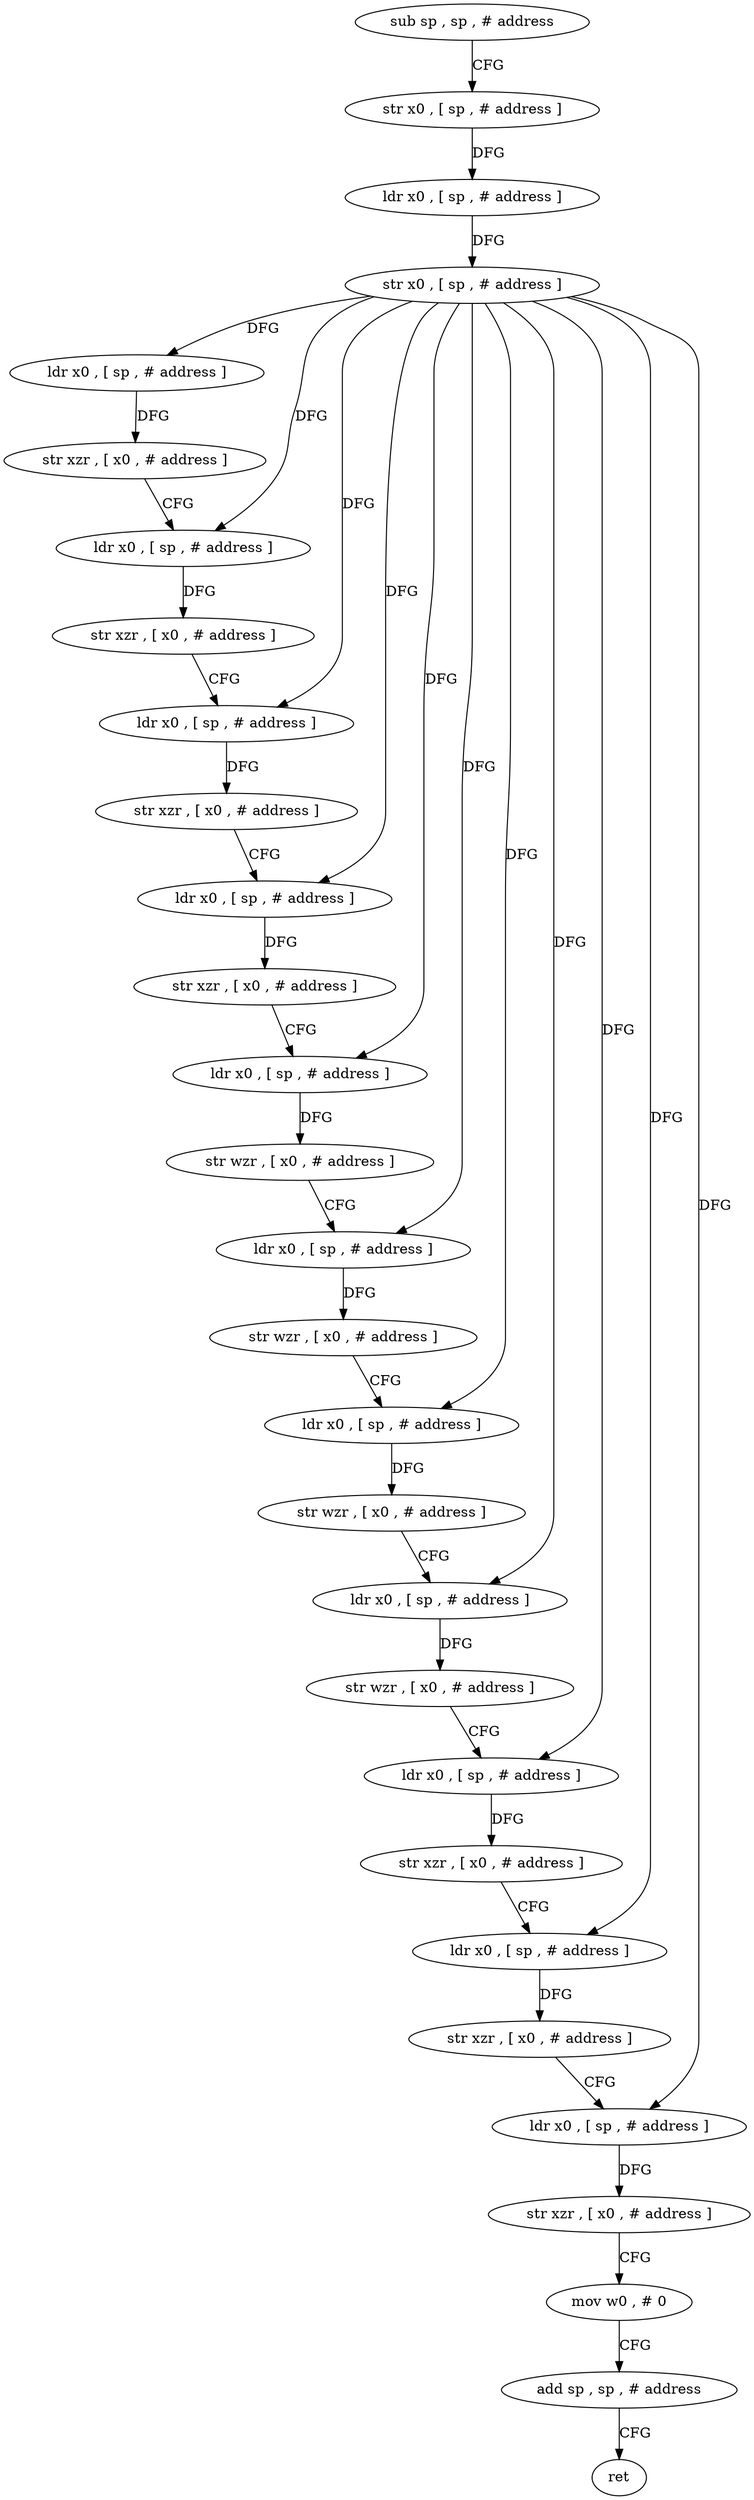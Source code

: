 digraph "func" {
"151848" [label = "sub sp , sp , # address" ]
"151852" [label = "str x0 , [ sp , # address ]" ]
"151856" [label = "ldr x0 , [ sp , # address ]" ]
"151860" [label = "str x0 , [ sp , # address ]" ]
"151864" [label = "ldr x0 , [ sp , # address ]" ]
"151868" [label = "str xzr , [ x0 , # address ]" ]
"151872" [label = "ldr x0 , [ sp , # address ]" ]
"151876" [label = "str xzr , [ x0 , # address ]" ]
"151880" [label = "ldr x0 , [ sp , # address ]" ]
"151884" [label = "str xzr , [ x0 , # address ]" ]
"151888" [label = "ldr x0 , [ sp , # address ]" ]
"151892" [label = "str xzr , [ x0 , # address ]" ]
"151896" [label = "ldr x0 , [ sp , # address ]" ]
"151900" [label = "str wzr , [ x0 , # address ]" ]
"151904" [label = "ldr x0 , [ sp , # address ]" ]
"151908" [label = "str wzr , [ x0 , # address ]" ]
"151912" [label = "ldr x0 , [ sp , # address ]" ]
"151916" [label = "str wzr , [ x0 , # address ]" ]
"151920" [label = "ldr x0 , [ sp , # address ]" ]
"151924" [label = "str wzr , [ x0 , # address ]" ]
"151928" [label = "ldr x0 , [ sp , # address ]" ]
"151932" [label = "str xzr , [ x0 , # address ]" ]
"151936" [label = "ldr x0 , [ sp , # address ]" ]
"151940" [label = "str xzr , [ x0 , # address ]" ]
"151944" [label = "ldr x0 , [ sp , # address ]" ]
"151948" [label = "str xzr , [ x0 , # address ]" ]
"151952" [label = "mov w0 , # 0" ]
"151956" [label = "add sp , sp , # address" ]
"151960" [label = "ret" ]
"151848" -> "151852" [ label = "CFG" ]
"151852" -> "151856" [ label = "DFG" ]
"151856" -> "151860" [ label = "DFG" ]
"151860" -> "151864" [ label = "DFG" ]
"151860" -> "151872" [ label = "DFG" ]
"151860" -> "151880" [ label = "DFG" ]
"151860" -> "151888" [ label = "DFG" ]
"151860" -> "151896" [ label = "DFG" ]
"151860" -> "151904" [ label = "DFG" ]
"151860" -> "151912" [ label = "DFG" ]
"151860" -> "151920" [ label = "DFG" ]
"151860" -> "151928" [ label = "DFG" ]
"151860" -> "151936" [ label = "DFG" ]
"151860" -> "151944" [ label = "DFG" ]
"151864" -> "151868" [ label = "DFG" ]
"151868" -> "151872" [ label = "CFG" ]
"151872" -> "151876" [ label = "DFG" ]
"151876" -> "151880" [ label = "CFG" ]
"151880" -> "151884" [ label = "DFG" ]
"151884" -> "151888" [ label = "CFG" ]
"151888" -> "151892" [ label = "DFG" ]
"151892" -> "151896" [ label = "CFG" ]
"151896" -> "151900" [ label = "DFG" ]
"151900" -> "151904" [ label = "CFG" ]
"151904" -> "151908" [ label = "DFG" ]
"151908" -> "151912" [ label = "CFG" ]
"151912" -> "151916" [ label = "DFG" ]
"151916" -> "151920" [ label = "CFG" ]
"151920" -> "151924" [ label = "DFG" ]
"151924" -> "151928" [ label = "CFG" ]
"151928" -> "151932" [ label = "DFG" ]
"151932" -> "151936" [ label = "CFG" ]
"151936" -> "151940" [ label = "DFG" ]
"151940" -> "151944" [ label = "CFG" ]
"151944" -> "151948" [ label = "DFG" ]
"151948" -> "151952" [ label = "CFG" ]
"151952" -> "151956" [ label = "CFG" ]
"151956" -> "151960" [ label = "CFG" ]
}
